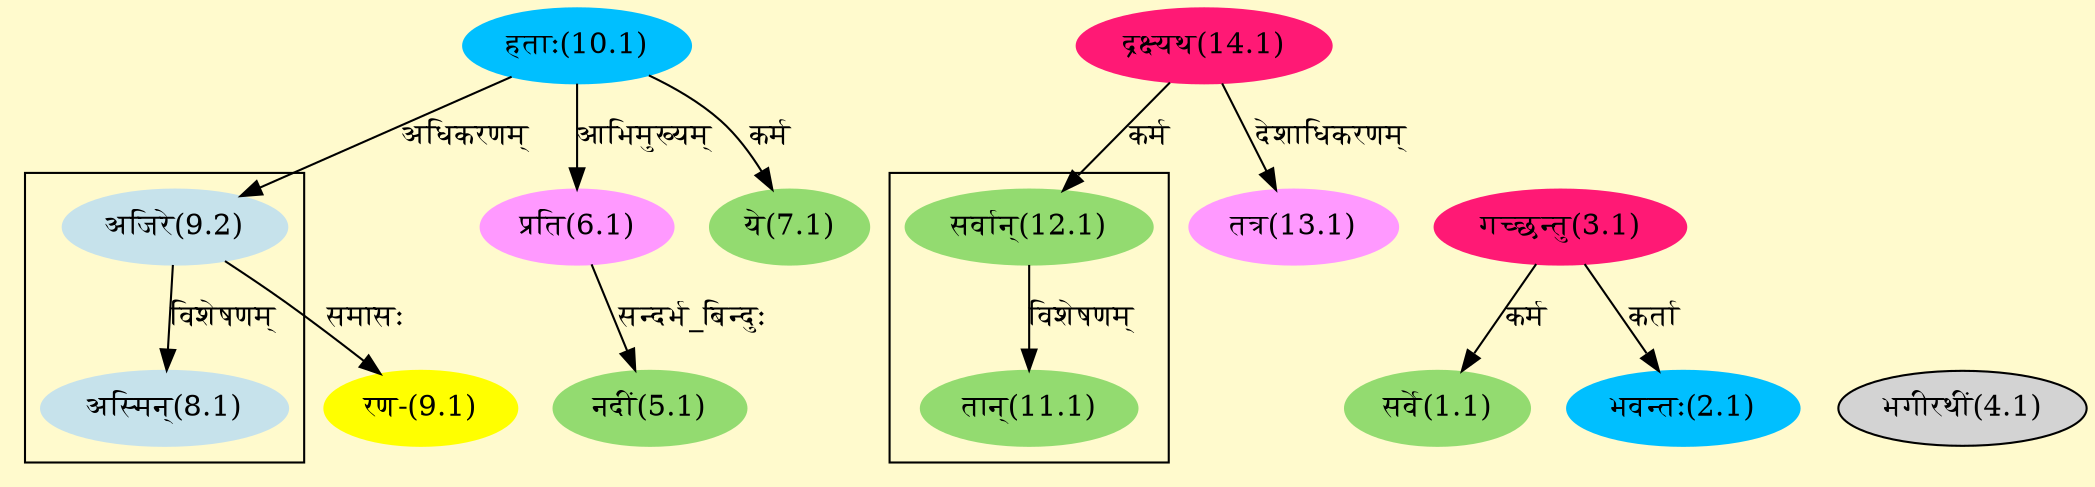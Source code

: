 digraph G{
rankdir=BT;
 compound=true;
 bgcolor="lemonchiffon1";

subgraph cluster_1{
Node8_1 [style=filled, color="#C6E2EB" label = "अस्मिन्(8.1)"]
Node9_2 [style=filled, color="#C6E2EB" label = "अजिरे(9.2)"]

}

subgraph cluster_2{
Node11_1 [style=filled, color="#93DB70" label = "तान्(11.1)"]
Node12_1 [style=filled, color="#93DB70" label = "सर्वान्(12.1)"]

}
Node1_1 [style=filled, color="#93DB70" label = "सर्वे(1.1)"]
Node3_1 [style=filled, color="#FF1975" label = "गच्छन्तु(3.1)"]
Node2_1 [style=filled, color="#00BFFF" label = "भवन्तः(2.1)"]
Node [style=filled, color="" label = "()"]
Node4_1 [style=filled, color="" label = "भगीरथीं(4.1)"]
Node5_1 [style=filled, color="#93DB70" label = "नदीं(5.1)"]
Node6_1 [style=filled, color="#FF99FF" label = "प्रति(6.1)"]
Node10_1 [style=filled, color="#00BFFF" label = "हताः(10.1)"]
Node7_1 [style=filled, color="#93DB70" label = "ये(7.1)"]
Node9_1 [style=filled, color="#FFFF00" label = "रण-(9.1)"]
Node9_2 [style=filled, color="#C6E2EB" label = "अजिरे(9.2)"]
Node12_1 [style=filled, color="#93DB70" label = "सर्वान्(12.1)"]
Node14_1 [style=filled, color="#FF1975" label = "द्रक्ष्यथ(14.1)"]
Node13_1 [style=filled, color="#FF99FF" label = "तत्र(13.1)"]
/* Start of Relations section */

Node1_1 -> Node3_1 [  label="कर्म"  dir="back" ]
Node2_1 -> Node3_1 [  label="कर्ता"  dir="back" ]
Node5_1 -> Node6_1 [  label="सन्दर्भ_बिन्दुः"  dir="back" ]
Node6_1 -> Node10_1 [  label="आभिमुख्यम्"  dir="back" ]
Node7_1 -> Node10_1 [  label="कर्म"  dir="back" ]
Node8_1 -> Node9_2 [  label="विशेषणम्"  dir="back" ]
Node9_1 -> Node9_2 [  label="समासः"  dir="back" ]
Node9_2 -> Node10_1 [  label="अधिकरणम्"  dir="back" ]
Node11_1 -> Node12_1 [  label="विशेषणम्"  dir="back" ]
Node12_1 -> Node14_1 [  label="कर्म"  dir="back" ]
Node13_1 -> Node14_1 [  label="देशाधिकरणम्"  dir="back" ]
}
